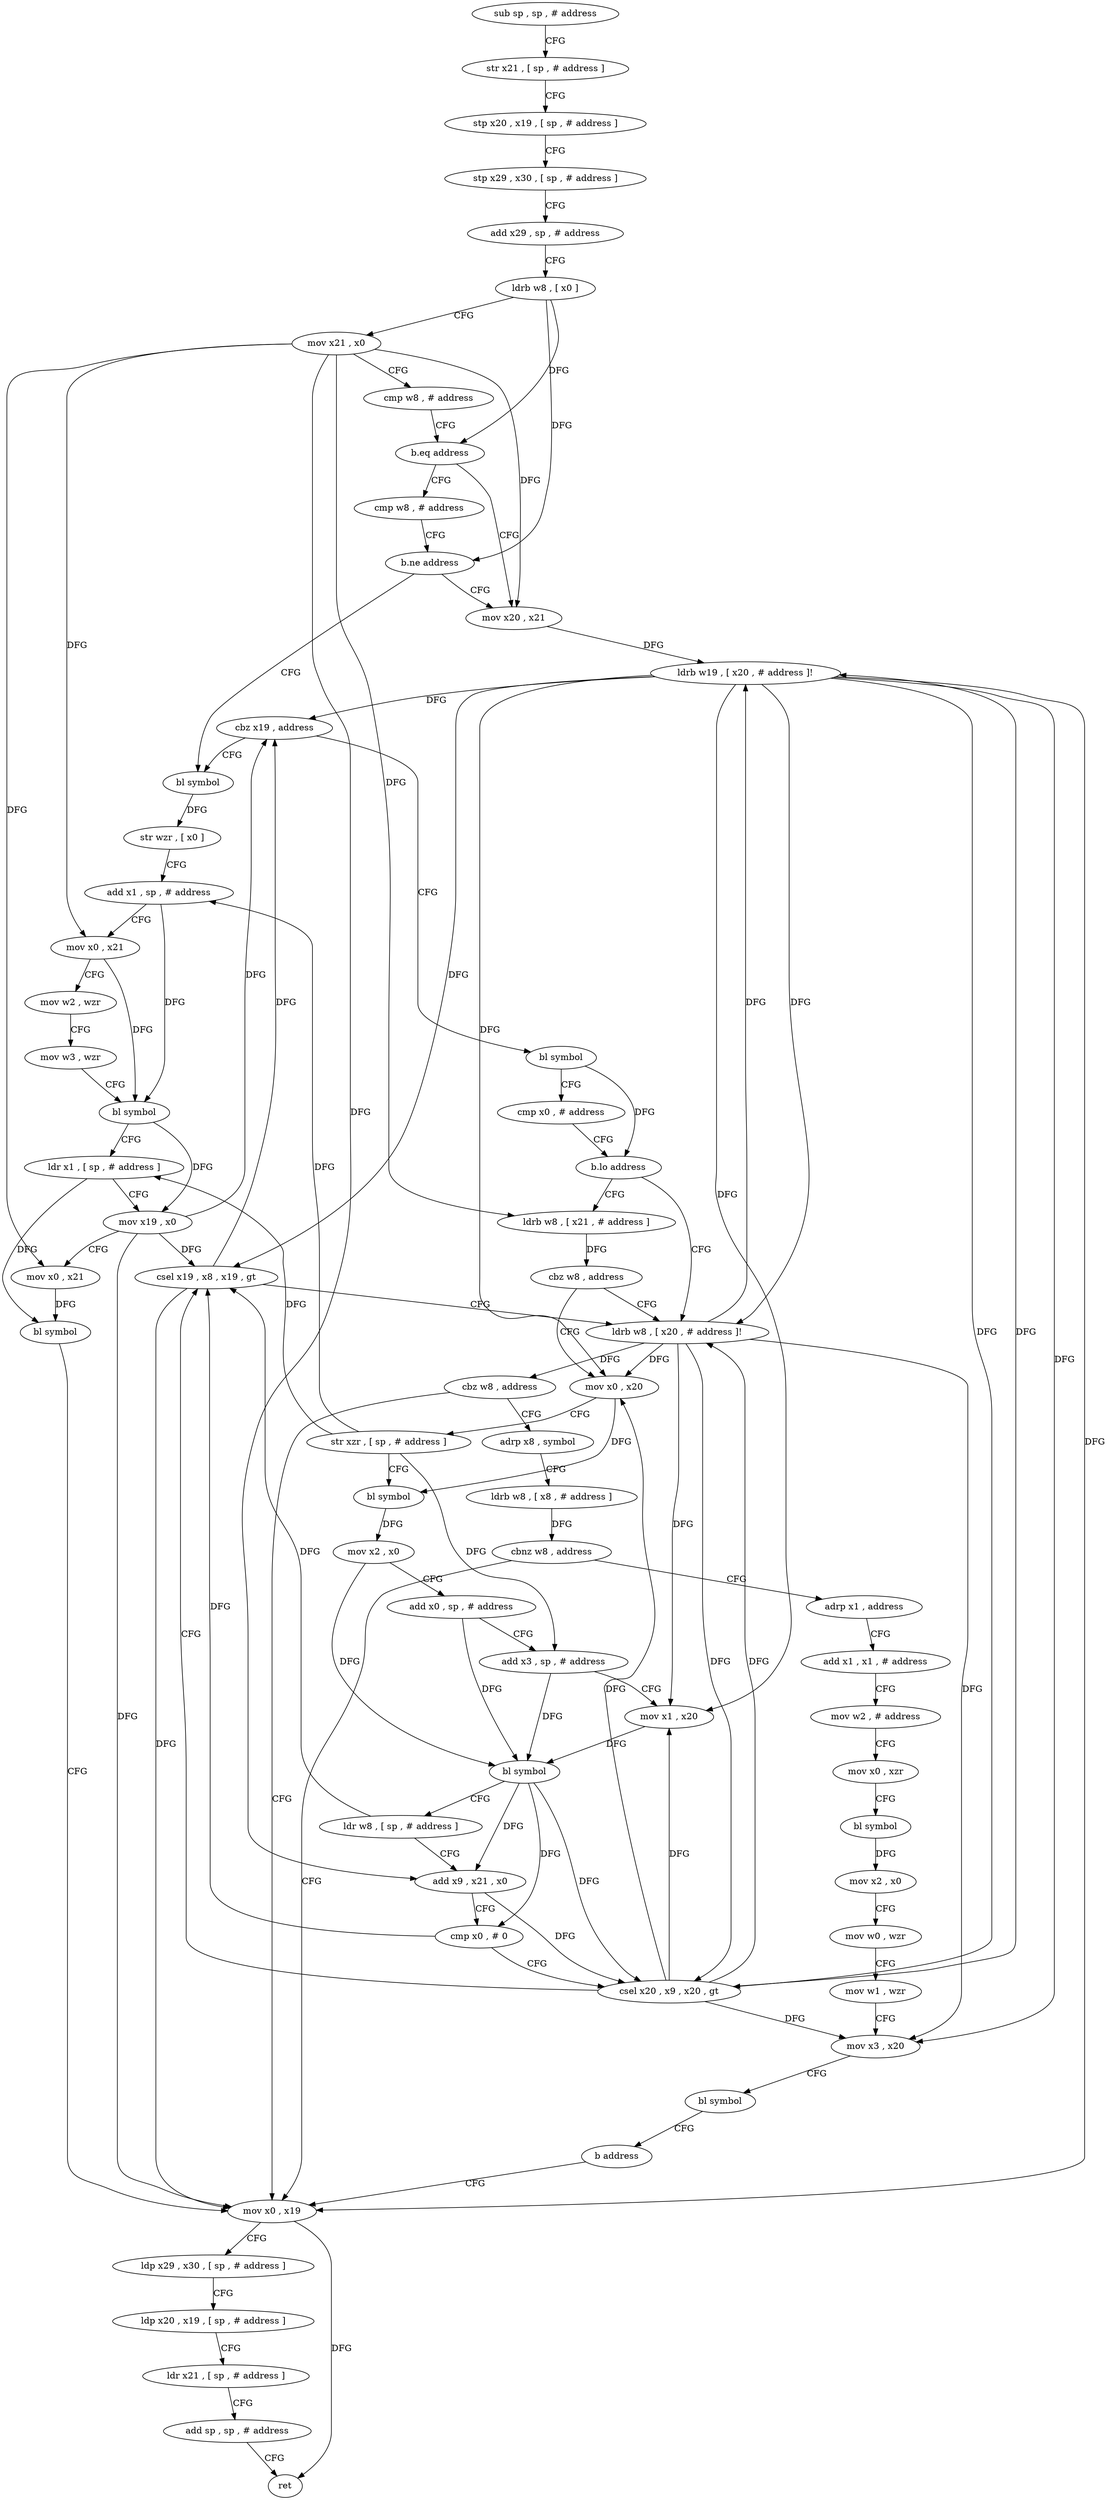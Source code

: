 digraph "func" {
"4203364" [label = "sub sp , sp , # address" ]
"4203368" [label = "str x21 , [ sp , # address ]" ]
"4203372" [label = "stp x20 , x19 , [ sp , # address ]" ]
"4203376" [label = "stp x29 , x30 , [ sp , # address ]" ]
"4203380" [label = "add x29 , sp , # address" ]
"4203384" [label = "ldrb w8 , [ x0 ]" ]
"4203388" [label = "mov x21 , x0" ]
"4203392" [label = "cmp w8 , # address" ]
"4203396" [label = "b.eq address" ]
"4203408" [label = "mov x20 , x21" ]
"4203400" [label = "cmp w8 , # address" ]
"4203412" [label = "ldrb w19 , [ x20 , # address ]!" ]
"4203416" [label = "cbz x19 , address" ]
"4203556" [label = "bl symbol" ]
"4203420" [label = "bl symbol" ]
"4203404" [label = "b.ne address" ]
"4203560" [label = "str wzr , [ x0 ]" ]
"4203564" [label = "add x1 , sp , # address" ]
"4203568" [label = "mov x0 , x21" ]
"4203572" [label = "mov w2 , wzr" ]
"4203576" [label = "mov w3 , wzr" ]
"4203580" [label = "bl symbol" ]
"4203584" [label = "ldr x1 , [ sp , # address ]" ]
"4203588" [label = "mov x19 , x0" ]
"4203592" [label = "mov x0 , x21" ]
"4203596" [label = "bl symbol" ]
"4203600" [label = "mov x0 , x19" ]
"4203424" [label = "cmp x0 , # address" ]
"4203428" [label = "b.lo address" ]
"4203492" [label = "ldrb w8 , [ x20 , # address ]!" ]
"4203432" [label = "ldrb w8 , [ x21 , # address ]" ]
"4203496" [label = "cbz w8 , address" ]
"4203500" [label = "adrp x8 , symbol" ]
"4203436" [label = "cbz w8 , address" ]
"4203440" [label = "mov x0 , x20" ]
"4203604" [label = "ldp x29 , x30 , [ sp , # address ]" ]
"4203608" [label = "ldp x20 , x19 , [ sp , # address ]" ]
"4203612" [label = "ldr x21 , [ sp , # address ]" ]
"4203616" [label = "add sp , sp , # address" ]
"4203620" [label = "ret" ]
"4203504" [label = "ldrb w8 , [ x8 , # address ]" ]
"4203508" [label = "cbnz w8 , address" ]
"4203512" [label = "adrp x1 , address" ]
"4203444" [label = "str xzr , [ sp , # address ]" ]
"4203448" [label = "bl symbol" ]
"4203452" [label = "mov x2 , x0" ]
"4203456" [label = "add x0 , sp , # address" ]
"4203460" [label = "add x3 , sp , # address" ]
"4203464" [label = "mov x1 , x20" ]
"4203468" [label = "bl symbol" ]
"4203472" [label = "ldr w8 , [ sp , # address ]" ]
"4203476" [label = "add x9 , x21 , x0" ]
"4203480" [label = "cmp x0 , # 0" ]
"4203484" [label = "csel x20 , x9 , x20 , gt" ]
"4203488" [label = "csel x19 , x8 , x19 , gt" ]
"4203516" [label = "add x1 , x1 , # address" ]
"4203520" [label = "mov w2 , # address" ]
"4203524" [label = "mov x0 , xzr" ]
"4203528" [label = "bl symbol" ]
"4203532" [label = "mov x2 , x0" ]
"4203536" [label = "mov w0 , wzr" ]
"4203540" [label = "mov w1 , wzr" ]
"4203544" [label = "mov x3 , x20" ]
"4203548" [label = "bl symbol" ]
"4203552" [label = "b address" ]
"4203364" -> "4203368" [ label = "CFG" ]
"4203368" -> "4203372" [ label = "CFG" ]
"4203372" -> "4203376" [ label = "CFG" ]
"4203376" -> "4203380" [ label = "CFG" ]
"4203380" -> "4203384" [ label = "CFG" ]
"4203384" -> "4203388" [ label = "CFG" ]
"4203384" -> "4203396" [ label = "DFG" ]
"4203384" -> "4203404" [ label = "DFG" ]
"4203388" -> "4203392" [ label = "CFG" ]
"4203388" -> "4203408" [ label = "DFG" ]
"4203388" -> "4203568" [ label = "DFG" ]
"4203388" -> "4203592" [ label = "DFG" ]
"4203388" -> "4203432" [ label = "DFG" ]
"4203388" -> "4203476" [ label = "DFG" ]
"4203392" -> "4203396" [ label = "CFG" ]
"4203396" -> "4203408" [ label = "CFG" ]
"4203396" -> "4203400" [ label = "CFG" ]
"4203408" -> "4203412" [ label = "DFG" ]
"4203400" -> "4203404" [ label = "CFG" ]
"4203412" -> "4203416" [ label = "DFG" ]
"4203412" -> "4203492" [ label = "DFG" ]
"4203412" -> "4203440" [ label = "DFG" ]
"4203412" -> "4203464" [ label = "DFG" ]
"4203412" -> "4203544" [ label = "DFG" ]
"4203412" -> "4203484" [ label = "DFG" ]
"4203412" -> "4203600" [ label = "DFG" ]
"4203412" -> "4203488" [ label = "DFG" ]
"4203416" -> "4203556" [ label = "CFG" ]
"4203416" -> "4203420" [ label = "CFG" ]
"4203556" -> "4203560" [ label = "DFG" ]
"4203420" -> "4203424" [ label = "CFG" ]
"4203420" -> "4203428" [ label = "DFG" ]
"4203404" -> "4203556" [ label = "CFG" ]
"4203404" -> "4203408" [ label = "CFG" ]
"4203560" -> "4203564" [ label = "CFG" ]
"4203564" -> "4203568" [ label = "CFG" ]
"4203564" -> "4203580" [ label = "DFG" ]
"4203568" -> "4203572" [ label = "CFG" ]
"4203568" -> "4203580" [ label = "DFG" ]
"4203572" -> "4203576" [ label = "CFG" ]
"4203576" -> "4203580" [ label = "CFG" ]
"4203580" -> "4203584" [ label = "CFG" ]
"4203580" -> "4203588" [ label = "DFG" ]
"4203584" -> "4203588" [ label = "CFG" ]
"4203584" -> "4203596" [ label = "DFG" ]
"4203588" -> "4203592" [ label = "CFG" ]
"4203588" -> "4203416" [ label = "DFG" ]
"4203588" -> "4203600" [ label = "DFG" ]
"4203588" -> "4203488" [ label = "DFG" ]
"4203592" -> "4203596" [ label = "DFG" ]
"4203596" -> "4203600" [ label = "CFG" ]
"4203600" -> "4203604" [ label = "CFG" ]
"4203600" -> "4203620" [ label = "DFG" ]
"4203424" -> "4203428" [ label = "CFG" ]
"4203428" -> "4203492" [ label = "CFG" ]
"4203428" -> "4203432" [ label = "CFG" ]
"4203492" -> "4203496" [ label = "DFG" ]
"4203492" -> "4203412" [ label = "DFG" ]
"4203492" -> "4203440" [ label = "DFG" ]
"4203492" -> "4203464" [ label = "DFG" ]
"4203492" -> "4203544" [ label = "DFG" ]
"4203492" -> "4203484" [ label = "DFG" ]
"4203432" -> "4203436" [ label = "DFG" ]
"4203496" -> "4203600" [ label = "CFG" ]
"4203496" -> "4203500" [ label = "CFG" ]
"4203500" -> "4203504" [ label = "CFG" ]
"4203436" -> "4203492" [ label = "CFG" ]
"4203436" -> "4203440" [ label = "CFG" ]
"4203440" -> "4203444" [ label = "CFG" ]
"4203440" -> "4203448" [ label = "DFG" ]
"4203604" -> "4203608" [ label = "CFG" ]
"4203608" -> "4203612" [ label = "CFG" ]
"4203612" -> "4203616" [ label = "CFG" ]
"4203616" -> "4203620" [ label = "CFG" ]
"4203504" -> "4203508" [ label = "DFG" ]
"4203508" -> "4203600" [ label = "CFG" ]
"4203508" -> "4203512" [ label = "CFG" ]
"4203512" -> "4203516" [ label = "CFG" ]
"4203444" -> "4203448" [ label = "CFG" ]
"4203444" -> "4203564" [ label = "DFG" ]
"4203444" -> "4203584" [ label = "DFG" ]
"4203444" -> "4203460" [ label = "DFG" ]
"4203448" -> "4203452" [ label = "DFG" ]
"4203452" -> "4203456" [ label = "CFG" ]
"4203452" -> "4203468" [ label = "DFG" ]
"4203456" -> "4203460" [ label = "CFG" ]
"4203456" -> "4203468" [ label = "DFG" ]
"4203460" -> "4203464" [ label = "CFG" ]
"4203460" -> "4203468" [ label = "DFG" ]
"4203464" -> "4203468" [ label = "DFG" ]
"4203468" -> "4203472" [ label = "CFG" ]
"4203468" -> "4203476" [ label = "DFG" ]
"4203468" -> "4203480" [ label = "DFG" ]
"4203468" -> "4203484" [ label = "DFG" ]
"4203472" -> "4203476" [ label = "CFG" ]
"4203472" -> "4203488" [ label = "DFG" ]
"4203476" -> "4203480" [ label = "CFG" ]
"4203476" -> "4203484" [ label = "DFG" ]
"4203480" -> "4203484" [ label = "CFG" ]
"4203480" -> "4203488" [ label = "DFG" ]
"4203484" -> "4203488" [ label = "CFG" ]
"4203484" -> "4203412" [ label = "DFG" ]
"4203484" -> "4203492" [ label = "DFG" ]
"4203484" -> "4203440" [ label = "DFG" ]
"4203484" -> "4203464" [ label = "DFG" ]
"4203484" -> "4203544" [ label = "DFG" ]
"4203488" -> "4203492" [ label = "CFG" ]
"4203488" -> "4203416" [ label = "DFG" ]
"4203488" -> "4203600" [ label = "DFG" ]
"4203516" -> "4203520" [ label = "CFG" ]
"4203520" -> "4203524" [ label = "CFG" ]
"4203524" -> "4203528" [ label = "CFG" ]
"4203528" -> "4203532" [ label = "DFG" ]
"4203532" -> "4203536" [ label = "CFG" ]
"4203536" -> "4203540" [ label = "CFG" ]
"4203540" -> "4203544" [ label = "CFG" ]
"4203544" -> "4203548" [ label = "CFG" ]
"4203548" -> "4203552" [ label = "CFG" ]
"4203552" -> "4203600" [ label = "CFG" ]
}
